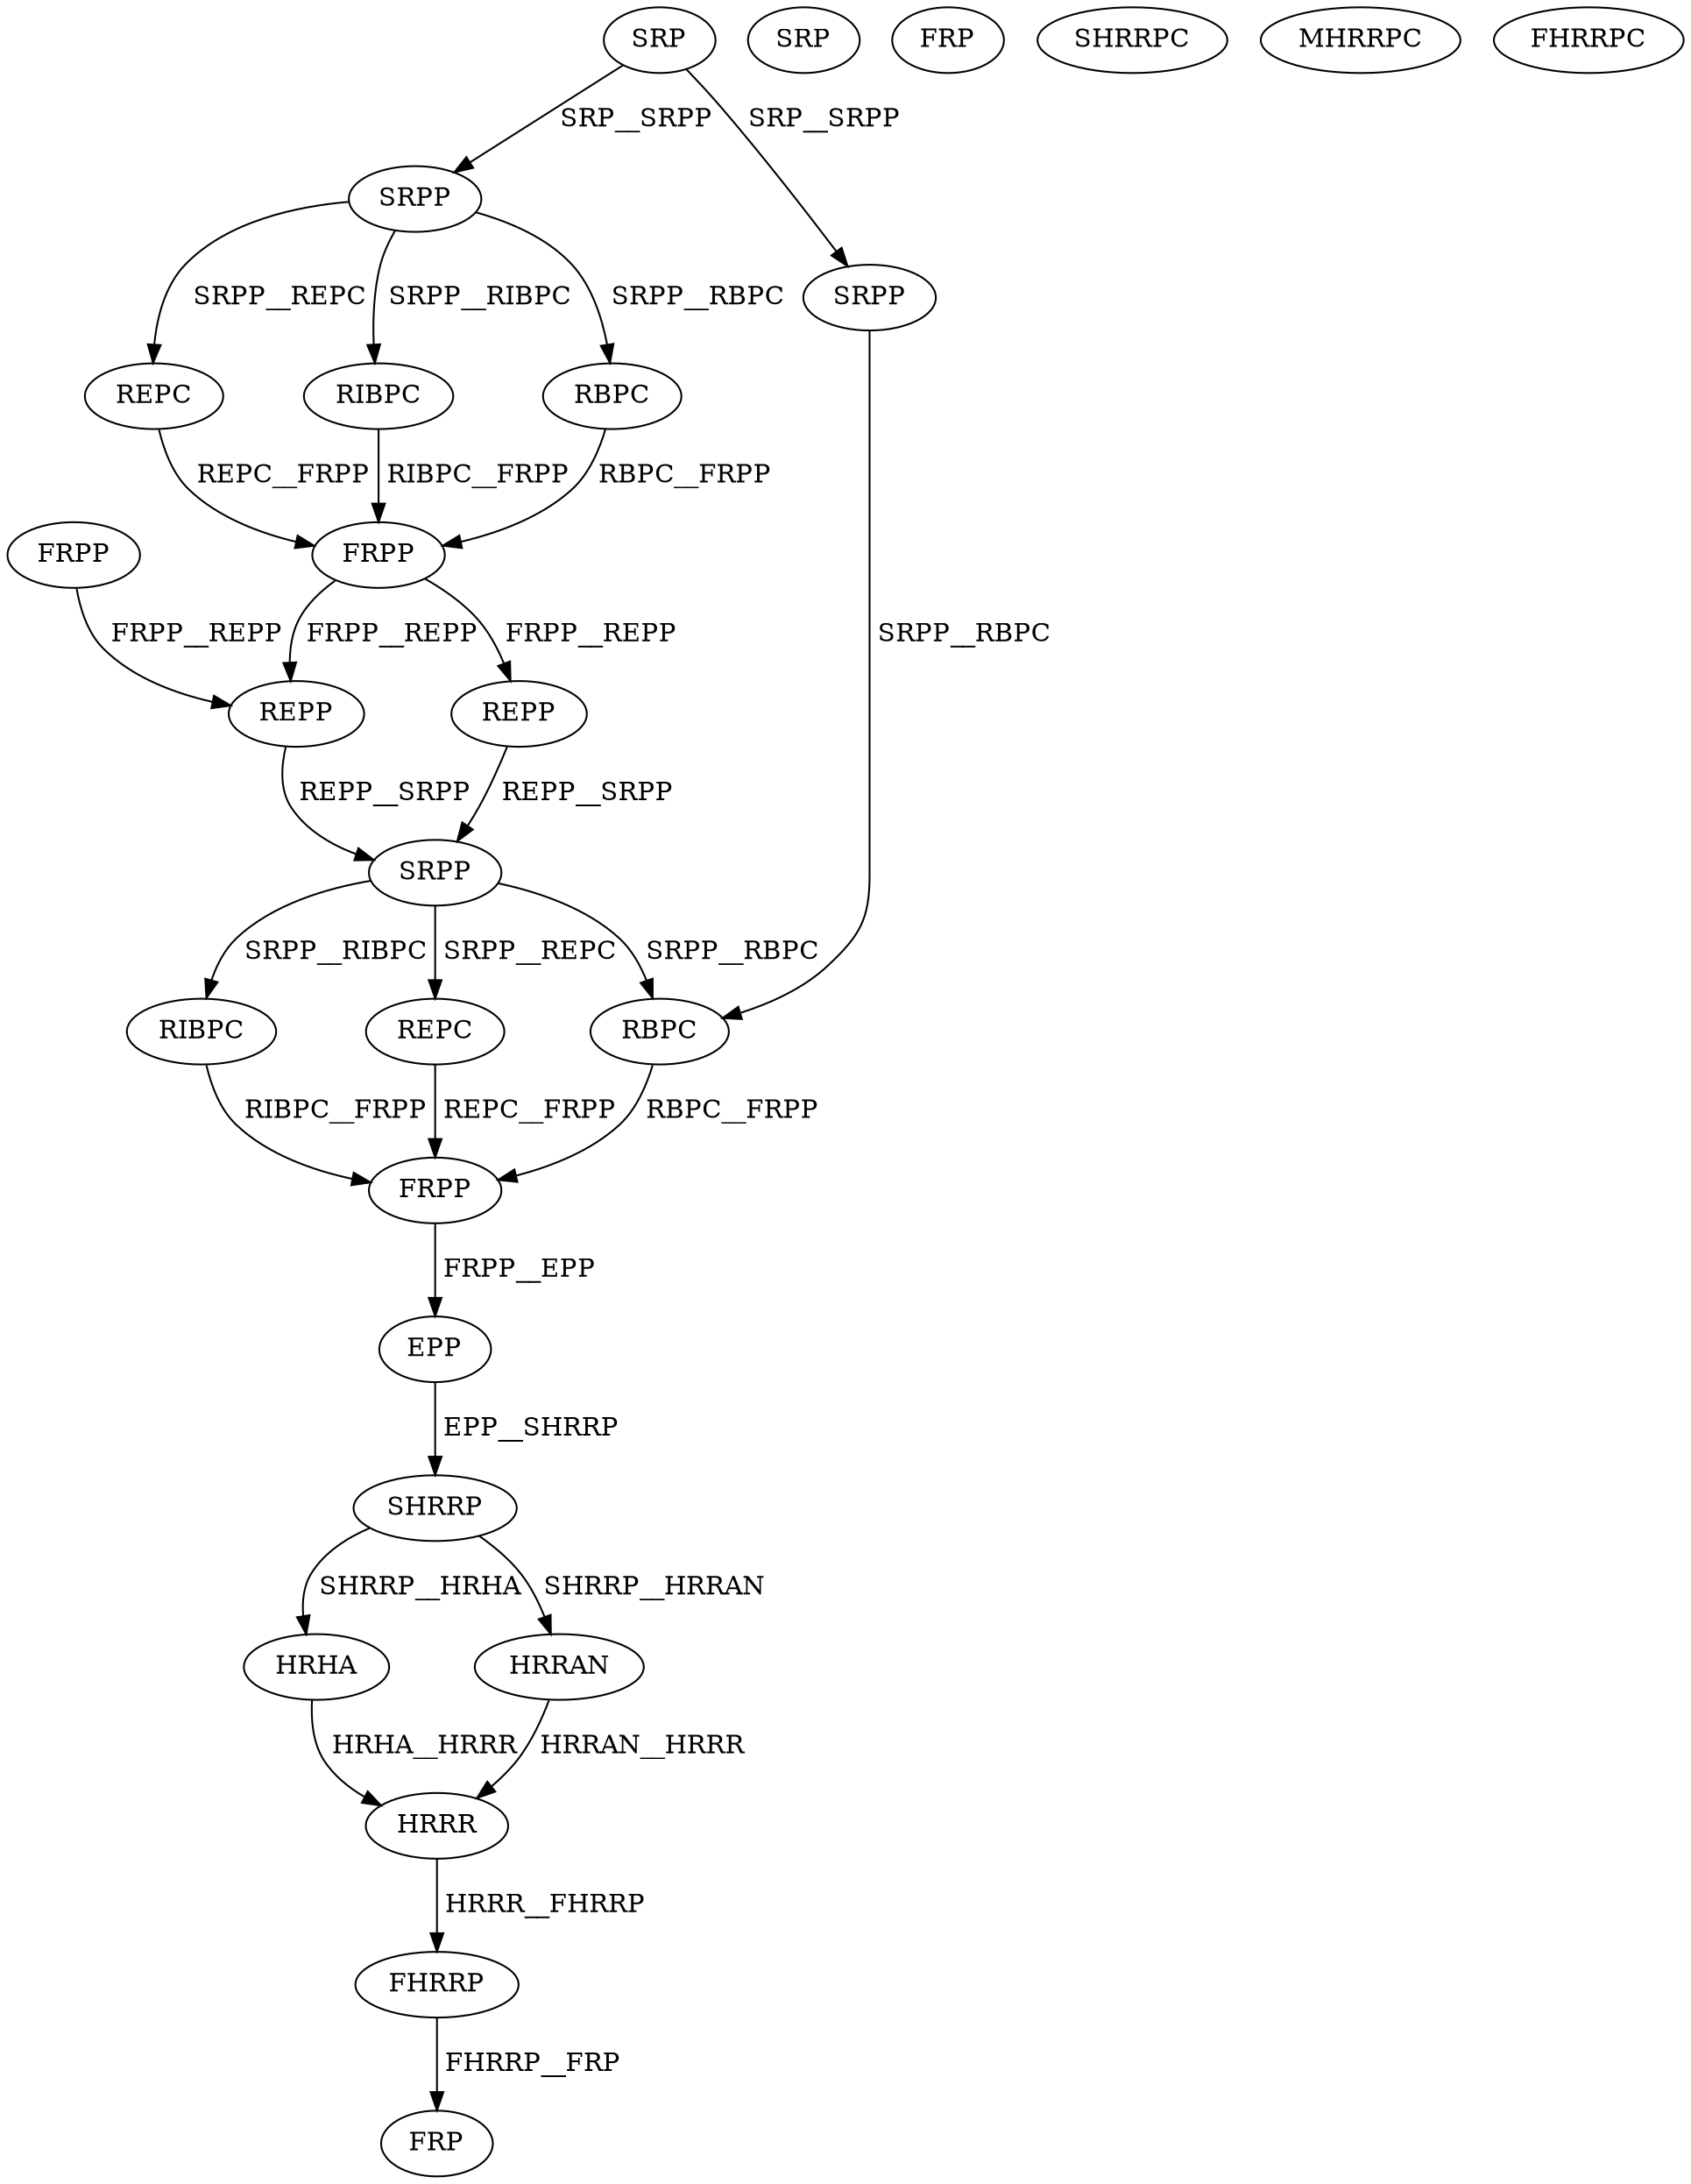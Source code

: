 digraph G { 
1 [label="SRP",color=black,fontcolor=black];
2 [label="SRPP",color=black,fontcolor=black];
3 [label="FRPP",color=black,fontcolor=black];
4 [label="RIBPC",color=black,fontcolor=black];
5 [label="RBPC",color=black,fontcolor=black];
6 [label="REPC",color=black,fontcolor=black];
7 [label="FRPP",color=black,fontcolor=black];
8 [label="SRPP",color=black,fontcolor=black];
9 [label="REPP",color=black,fontcolor=black];
10 [label="REPP",color=black,fontcolor=black];
11 [label="SRPP",color=black,fontcolor=black];
12 [label="RBPC",color=black,fontcolor=black];
13 [label="RIBPC",color=black,fontcolor=black];
14 [label="REPC",color=black,fontcolor=black];
15 [label="FRPP",color=black,fontcolor=black];
16 [label="EPP",color=black,fontcolor=black];
17 [label="SHRRP",color=black,fontcolor=black];
18 [label="SRP",color=black,fontcolor=black];
19 [label="FRP",color=black,fontcolor=black];
20 [label="HRHA",color=black,fontcolor=black];
21 [label="SHRRPC",color=black,fontcolor=black];
22 [label="MHRRPC",color=black,fontcolor=black];
23 [label="HRRAN",color=black,fontcolor=black];
24 [label="FHRRPC",color=black,fontcolor=black];
25 [label="HRRR",color=black,fontcolor=black];
26 [label="FHRRP",color=black,fontcolor=black];
27 [label="FRP",color=black,fontcolor=black];
1->2[label=" SRP__SRPP",color=black,fontcolor=black];
1->8[label=" SRP__SRPP",color=black,fontcolor=black];
2->4[label=" SRPP__RIBPC",color=black,fontcolor=black];
2->5[label=" SRPP__RBPC",color=black,fontcolor=black];
2->6[label=" SRPP__REPC",color=black,fontcolor=black];
3->9[label=" FRPP__REPP",color=black,fontcolor=black];
4->7[label=" RIBPC__FRPP",color=black,fontcolor=black];
5->7[label=" RBPC__FRPP",color=black,fontcolor=black];
6->7[label=" REPC__FRPP",color=black,fontcolor=black];
7->9[label=" FRPP__REPP",color=black,fontcolor=black];
7->10[label=" FRPP__REPP",color=black,fontcolor=black];
8->12[label=" SRPP__RBPC",color=black,fontcolor=black];
9->11[label=" REPP__SRPP",color=black,fontcolor=black];
10->11[label=" REPP__SRPP",color=black,fontcolor=black];
11->12[label=" SRPP__RBPC",color=black,fontcolor=black];
11->13[label=" SRPP__RIBPC",color=black,fontcolor=black];
11->14[label=" SRPP__REPC",color=black,fontcolor=black];
12->15[label=" RBPC__FRPP",color=black,fontcolor=black];
13->15[label=" RIBPC__FRPP",color=black,fontcolor=black];
14->15[label=" REPC__FRPP",color=black,fontcolor=black];
15->16[label=" FRPP__EPP",color=black,fontcolor=black];
16->17[label=" EPP__SHRRP",color=black,fontcolor=black];
17->20[label=" SHRRP__HRHA",color=black,fontcolor=black];
17->23[label=" SHRRP__HRRAN",color=black,fontcolor=black];
20->25[label=" HRHA__HRRR",color=black,fontcolor=black];
23->25[label=" HRRAN__HRRR",color=black,fontcolor=black];
25->26[label=" HRRR__FHRRP",color=black,fontcolor=black];
26->27[label=" FHRRP__FRP",color=black,fontcolor=black];
}
